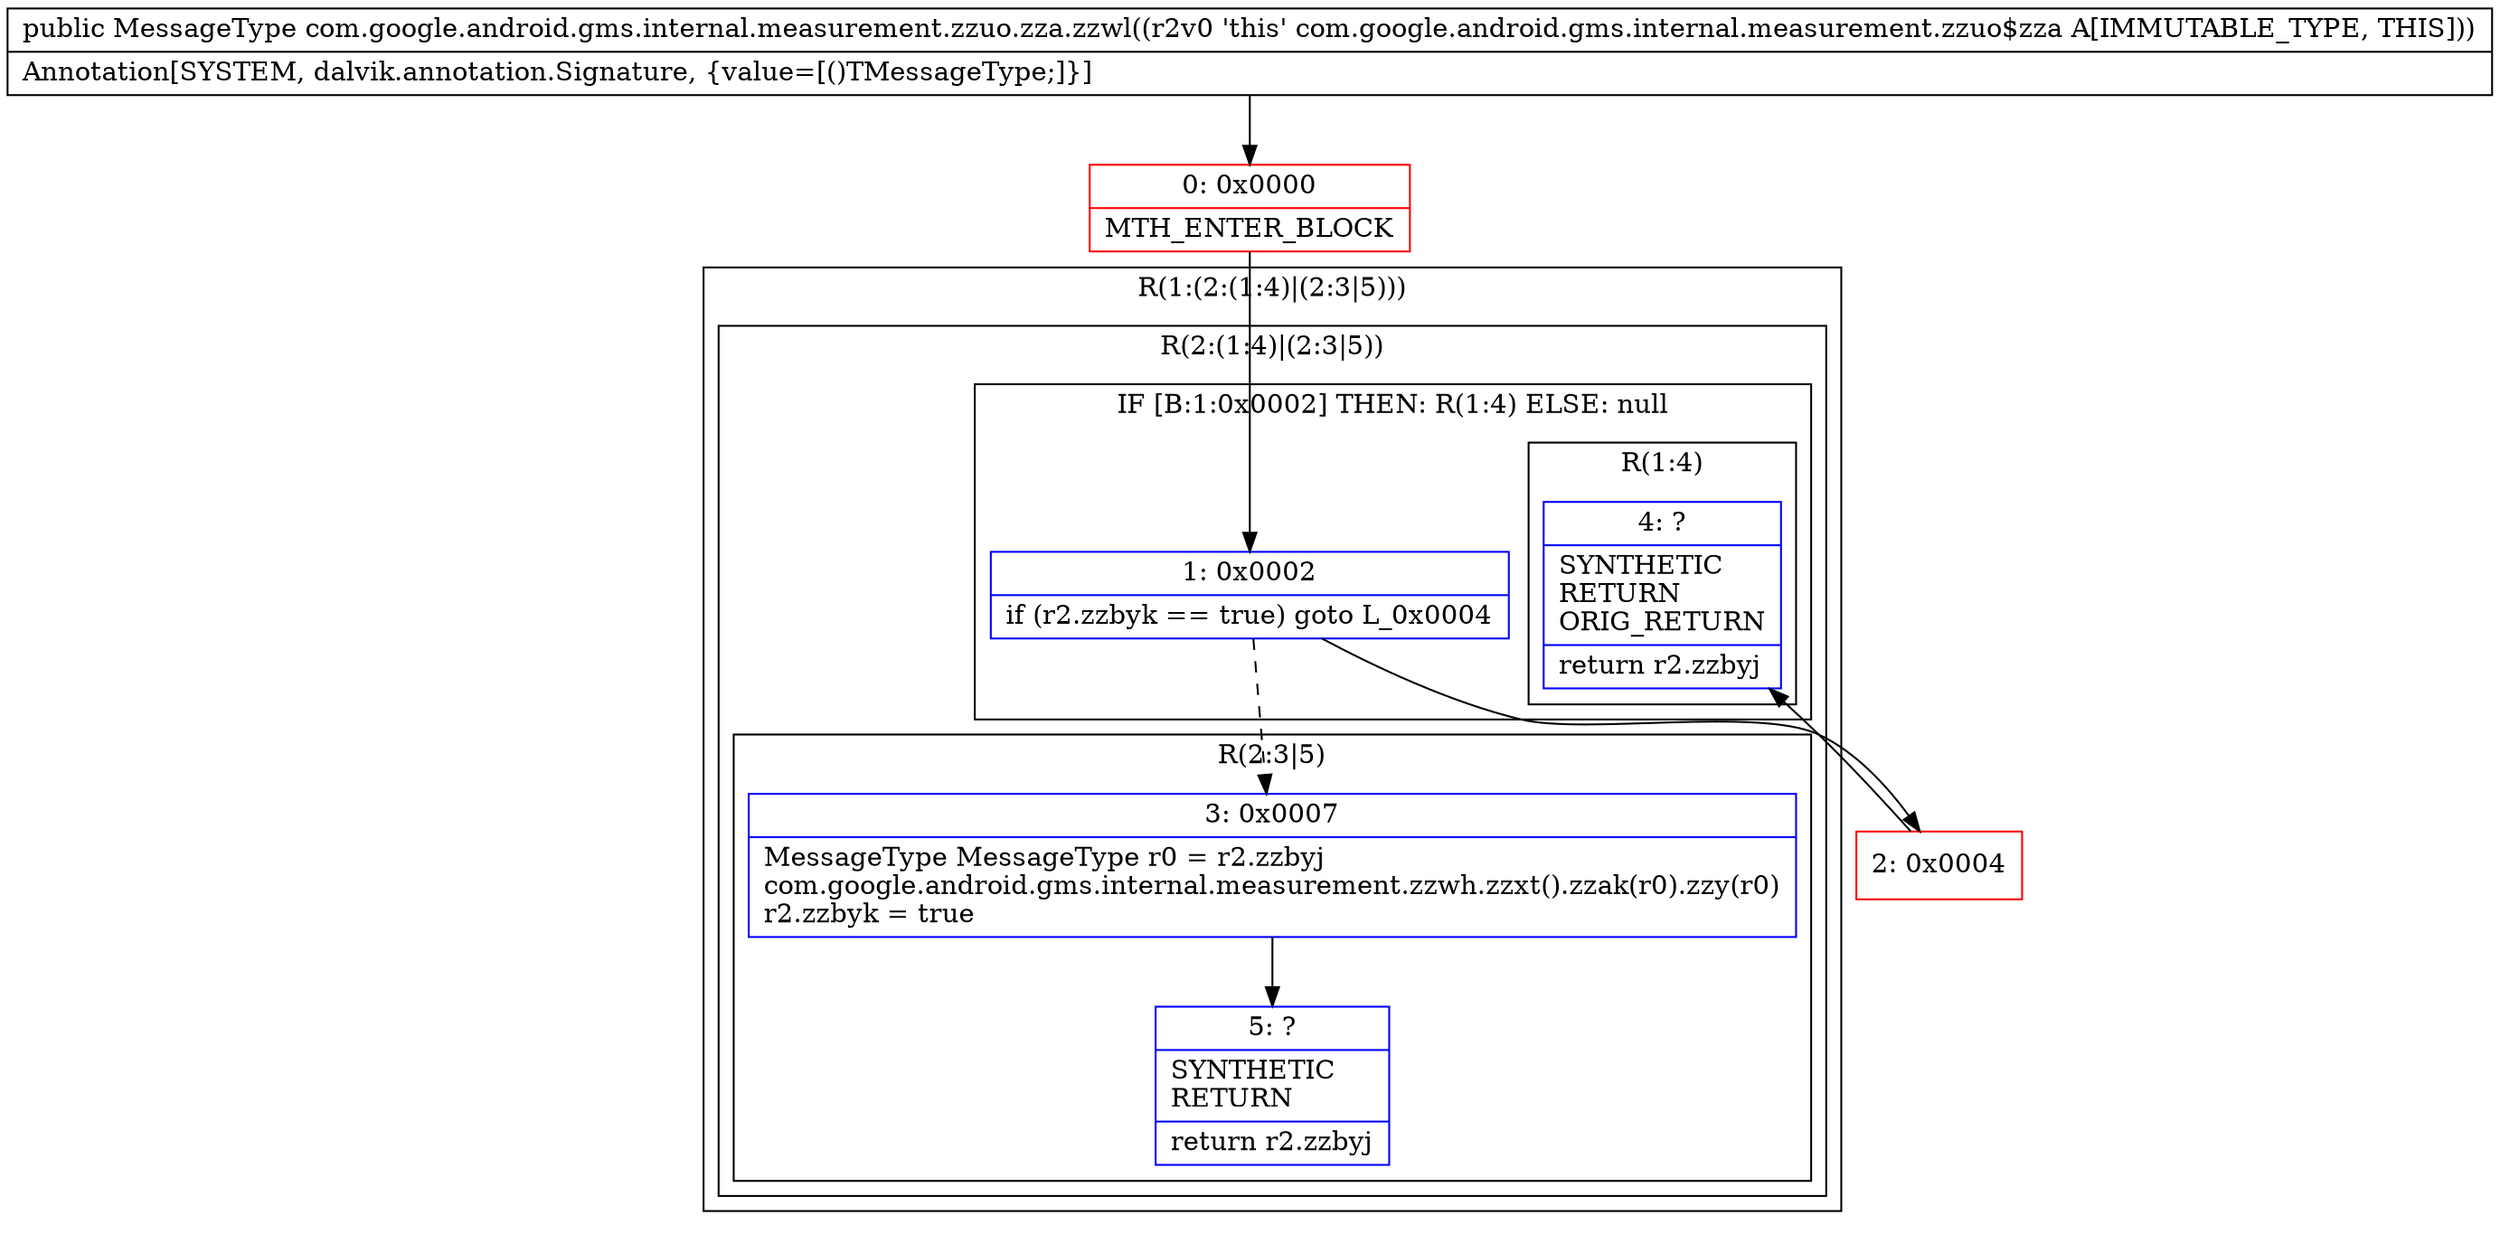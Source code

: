 digraph "CFG forcom.google.android.gms.internal.measurement.zzuo.zza.zzwl()Lcom\/google\/android\/gms\/internal\/measurement\/zzuo;" {
subgraph cluster_Region_1125651648 {
label = "R(1:(2:(1:4)|(2:3|5)))";
node [shape=record,color=blue];
subgraph cluster_Region_557257388 {
label = "R(2:(1:4)|(2:3|5))";
node [shape=record,color=blue];
subgraph cluster_IfRegion_1973404900 {
label = "IF [B:1:0x0002] THEN: R(1:4) ELSE: null";
node [shape=record,color=blue];
Node_1 [shape=record,label="{1\:\ 0x0002|if (r2.zzbyk == true) goto L_0x0004\l}"];
subgraph cluster_Region_1189824434 {
label = "R(1:4)";
node [shape=record,color=blue];
Node_4 [shape=record,label="{4\:\ ?|SYNTHETIC\lRETURN\lORIG_RETURN\l|return r2.zzbyj\l}"];
}
}
subgraph cluster_Region_2027658835 {
label = "R(2:3|5)";
node [shape=record,color=blue];
Node_3 [shape=record,label="{3\:\ 0x0007|MessageType MessageType r0 = r2.zzbyj\lcom.google.android.gms.internal.measurement.zzwh.zzxt().zzak(r0).zzy(r0)\lr2.zzbyk = true\l}"];
Node_5 [shape=record,label="{5\:\ ?|SYNTHETIC\lRETURN\l|return r2.zzbyj\l}"];
}
}
}
Node_0 [shape=record,color=red,label="{0\:\ 0x0000|MTH_ENTER_BLOCK\l}"];
Node_2 [shape=record,color=red,label="{2\:\ 0x0004}"];
MethodNode[shape=record,label="{public MessageType com.google.android.gms.internal.measurement.zzuo.zza.zzwl((r2v0 'this' com.google.android.gms.internal.measurement.zzuo$zza A[IMMUTABLE_TYPE, THIS]))  | Annotation[SYSTEM, dalvik.annotation.Signature, \{value=[()TMessageType;]\}]\l}"];
MethodNode -> Node_0;
Node_1 -> Node_2;
Node_1 -> Node_3[style=dashed];
Node_3 -> Node_5;
Node_0 -> Node_1;
Node_2 -> Node_4;
}

